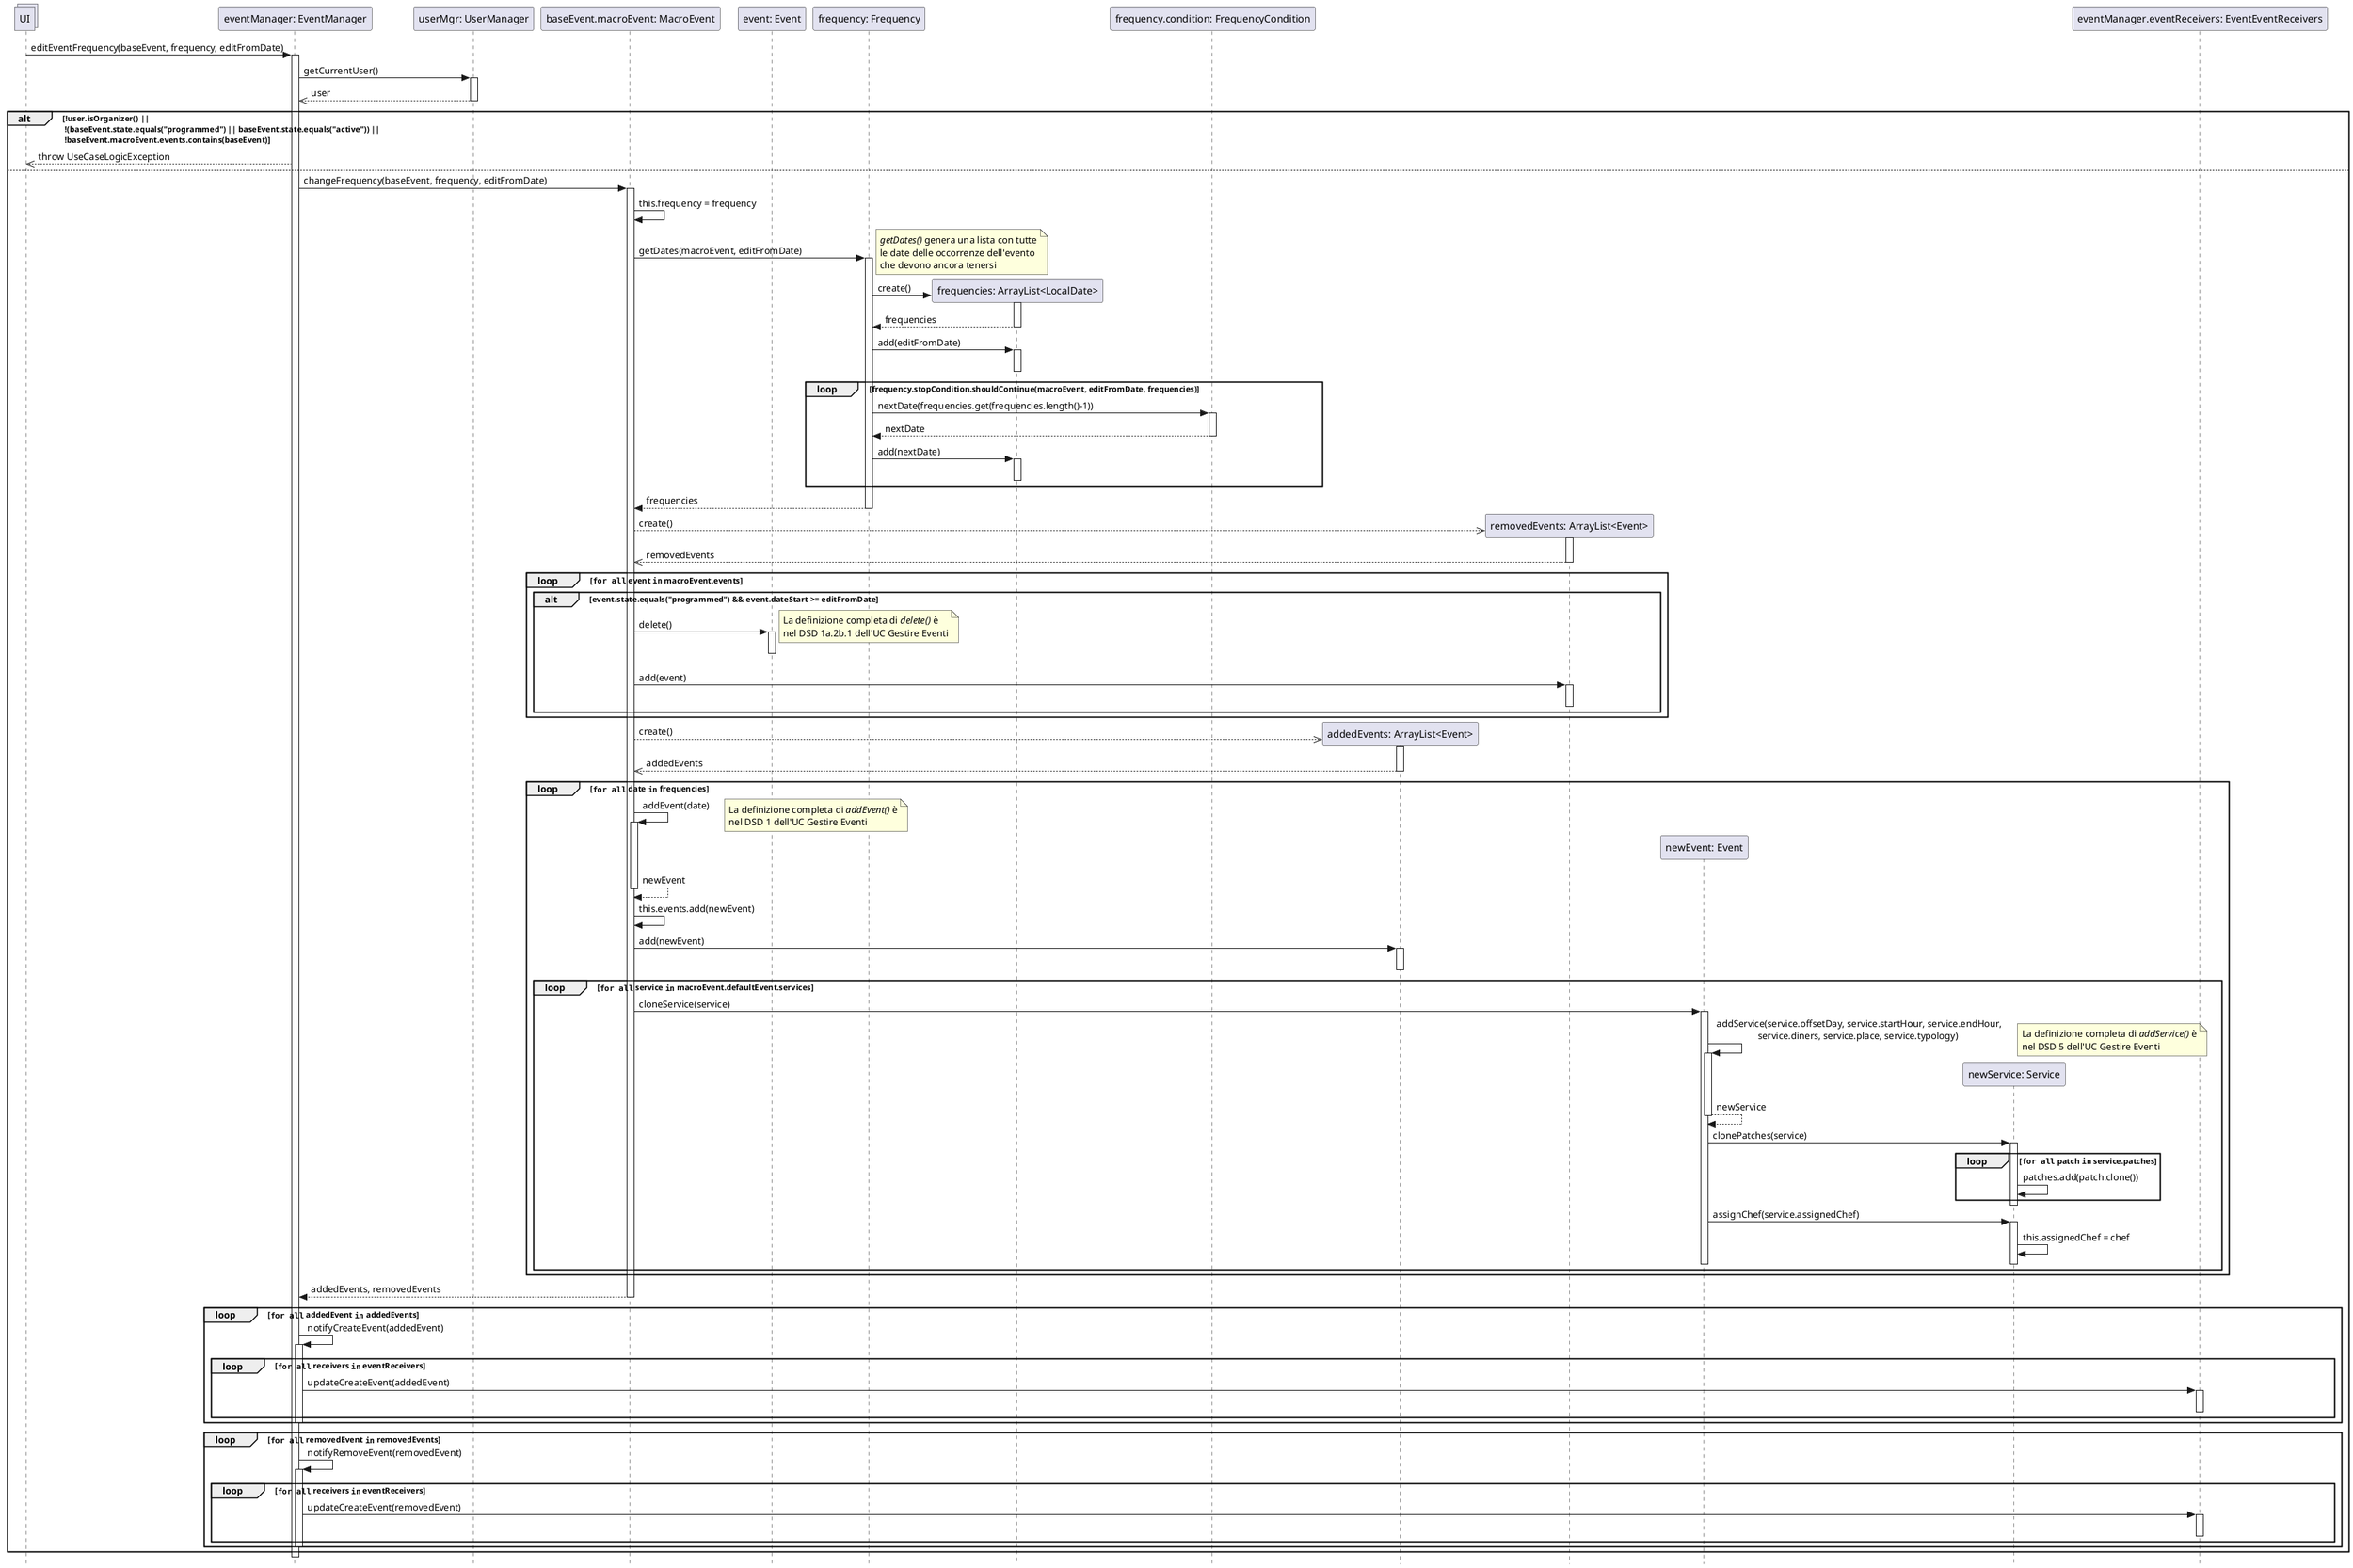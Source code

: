 @startuml
skinparam Style strictuml

collections UI
participant "eventManager: EventManager" as em
participant "userMgr: UserManager" as um
participant "baseEvent.macroEvent: MacroEvent" as maev
participant "event: Event" as event_iterator
participant "frequency: Frequency" as freq
participant "frequencies: ArrayList<LocalDate>" as frequencies
participant "frequency.condition: FrequencyCondition" as condition
participant "addedEvents: ArrayList<Event>" as addedEvents
participant "removedEvents: ArrayList<Event>" as removedEvents
participant "newEvent: Event" as newEvent
participant "newService: Service" as newService
participant "eventManager.eventReceivers: EventEventReceivers" as eer

UI -> em: editEventFrequency(baseEvent, frequency, editFromDate)

activate em
    em -> um: getCurrentUser()
    activate um
        em <<-- um: user
    deactivate um

    alt !user.isOrganizer() ||\n !(baseEvent.state.equals("programmed") || baseEvent.state.equals("active")) ||\n !baseEvent.macroEvent.events.contains(baseEvent)
        UI <<-- em: throw UseCaseLogicException
    else
        em -> maev: changeFrequency(baseEvent, frequency, editFromDate)
        activate maev

            maev -> maev: this.frequency = frequency

            maev -> freq: getDates(macroEvent, editFromDate)
            note right: //getDates()// genera una lista con tutte\nle date delle occorrenze dell'evento\nche devono ancora tenersi
            activate freq
                freq -> frequencies **: create()
                activate frequencies
                return frequencies

                freq -> frequencies: add(editFromDate)
                activate frequencies
                deactivate frequencies

                loop frequency.stopCondition.shouldContinue(macroEvent, editFromDate, frequencies)
                    freq -> condition: nextDate(frequencies.get(frequencies.length()-1))
                    activate condition
                    return nextDate

                    freq->frequencies: add(nextDate)
                    activate frequencies
                    deactivate frequencies
                end
            return frequencies

            maev -->> removedEvents**: create()
            activate removedEvents
            return removedEvents

            loop ""for all"" event ""in"" macroEvent.events
                alt event.state.equals("programmed") && event.dateStart >= editFromDate
                    maev -> event_iterator: delete()
                    note right: La definizione completa di //delete()// è\nnel DSD 1a.2b.1 dell'UC Gestire Eventi
                    activate event_iterator
                    deactivate event_iterator
                    maev -> removedEvents: add(event)
                    activate removedEvents
                    deactivate removedEvents
                end
            end

            maev -->> addedEvents**: create()
            activate addedEvents
            return addedEvents

            loop ""for all"" date ""in"" frequencies
                maev -> maev: addEvent(date)
                note right: La definizione completa di //addEvent()// è\nnel DSD 1 dell'UC Gestire Eventi
                activate maev
                    maev -[hidden]> newEvent **
                return newEvent

                maev -> maev: this.events.add(newEvent)

                maev -> addedEvents: add(newEvent)
                activate addedEvents
                deactivate addedEvents

                loop ""for all"" service ""in"" macroEvent.defaultEvent.services
                    maev -> newEvent: cloneService(service)

                    activate newEvent
                        newEvent -> newEvent: addService(service.offsetDay, service.startHour, service.endHour,\n\t\t service.diners, service.place, service.typology)
                        note right: La definizione completa di //addService()// è\nnel DSD 5 dell'UC Gestire Eventi
                        activate newEvent
                            newEvent -[hidden]> newService **
                        return newService

                        newEvent -> newService : clonePatches(service)
                        activate newService
                            loop ""for all"" patch ""in"" service.patches
                                newService -> newService: patches.add(patch.clone())
                            end
                        deactivate newService

                        newEvent -> newService: assignChef(service.assignedChef)
                        activate newService
                            newService -> newService: this.assignedChef = chef
                            newEvent <[hidden]- newService
                        deactivate newService
                    deactivate newEvent
                end
            end

        return addedEvents, removedEvents

        loop ""for all"" addedEvent ""in"" addedEvents
            em -> em: notifyCreateEvent(addedEvent)
            activate em
                loop ""for all"" receivers ""in"" eventReceivers
                    em -> eer: updateCreateEvent(addedEvent)
                    activate eer
                    deactivate eer
                end
            deactivate em
        end
        loop ""for all"" removedEvent ""in"" removedEvents
            em -> em: notifyRemoveEvent(removedEvent)
            activate em
                loop ""for all"" receivers ""in"" eventReceivers
                    em -> eer: updateCreateEvent(removedEvent)
                    activate eer
                    deactivate eer
                end
            deactivate em
        end
    end
deactivate em
@enduml